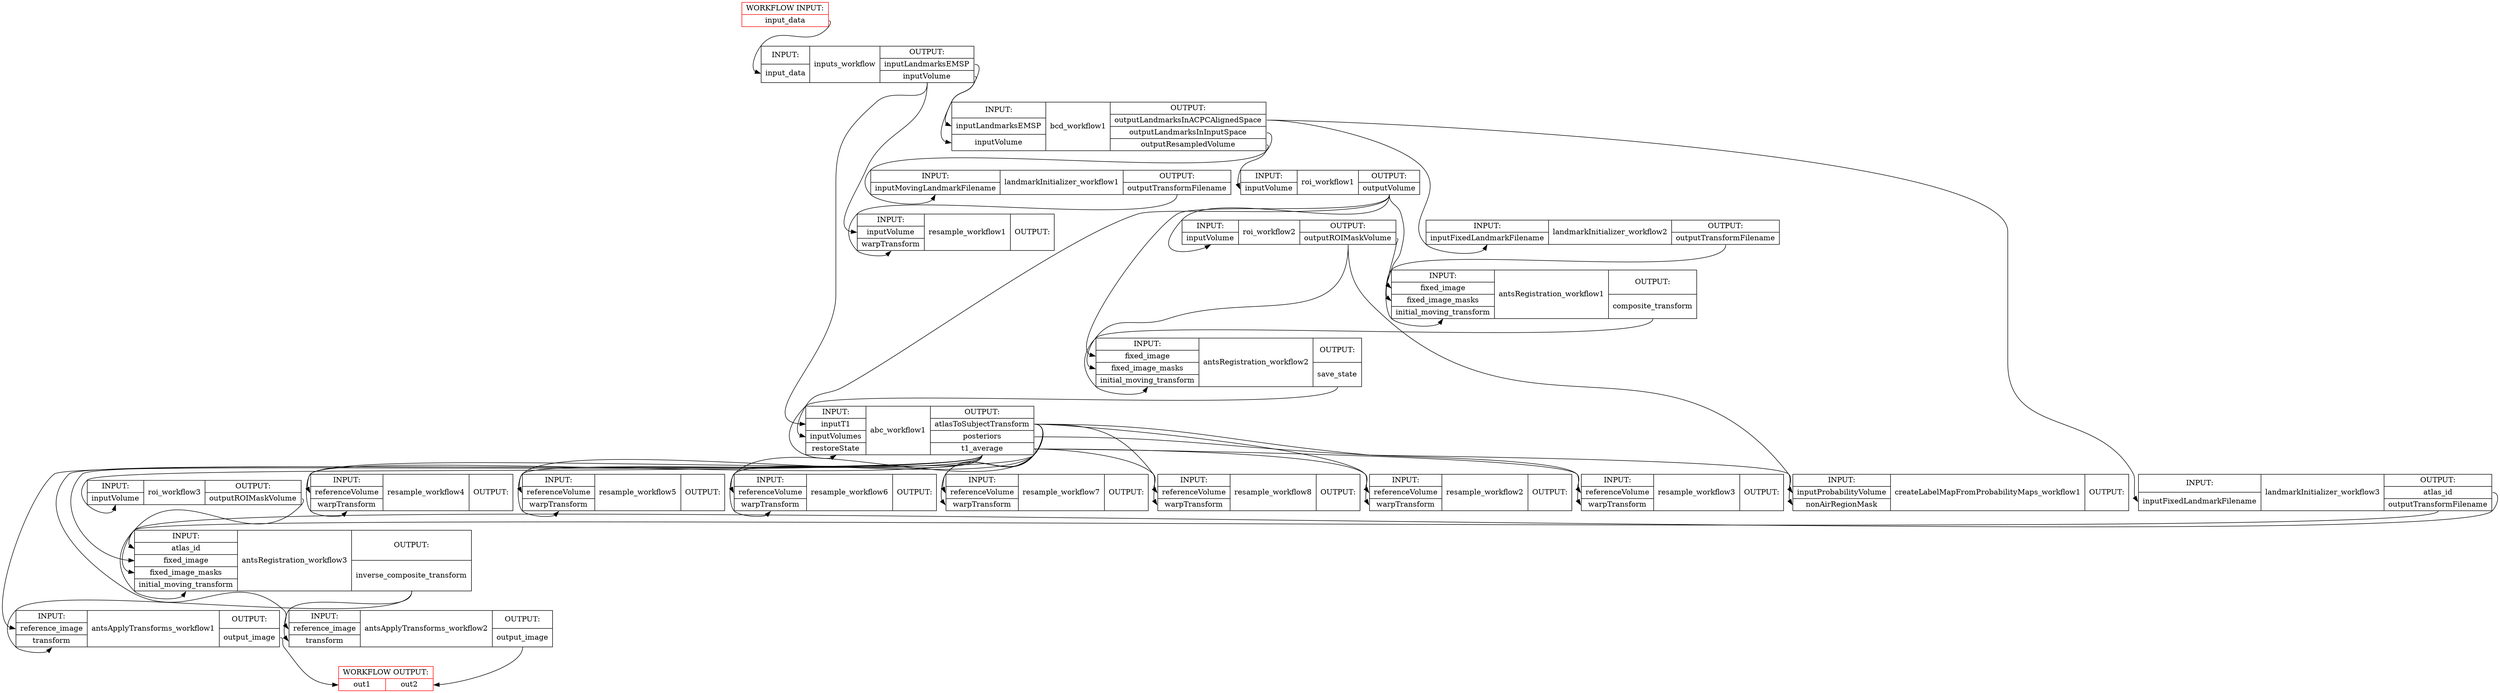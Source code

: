 digraph structs {
node [shape=record];
struct_inputs_workflow [shape=record, label="{INPUT: | <input_data> input_data} | inputs_workflow | {OUTPUT: | <inputLandmarksEMSP> inputLandmarksEMSP | <inputVolume> inputVolume}"];
struct_processing_node:input_data -> struct_inputs_workflow:input_data;
struct_processing_node [color=red, label="{WORKFLOW INPUT: | {<input_data> input_data}}"];
struct_processing_node_out [color=red, label="{WORKFLOW OUTPUT: | {<out1> out1 | <out2> out2}}"];
struct_antsApplyTransforms_workflow1:output_image -> struct_processing_node_out:out1;
struct_antsApplyTransforms_workflow2:output_image -> struct_processing_node_out:out2;
struct_bcd_workflow1 [shape=record, label="{INPUT: | <inputLandmarksEMSP> inputLandmarksEMSP | <inputVolume> inputVolume} | bcd_workflow1 | {OUTPUT: | <outputLandmarksInACPCAlignedSpace> outputLandmarksInACPCAlignedSpace | <outputLandmarksInInputSpace> outputLandmarksInInputSpace | <outputResampledVolume> outputResampledVolume}"];
struct_inputs_workflow:inputVolume -> struct_bcd_workflow1:inputVolume;
struct_inputs_workflow:inputLandmarksEMSP -> struct_bcd_workflow1:inputLandmarksEMSP;
struct_roi_workflow1 [shape=record, label="{INPUT: | <inputVolume> inputVolume} | roi_workflow1 | {OUTPUT: | <outputVolume> outputVolume}"];
struct_bcd_workflow1:outputResampledVolume -> struct_roi_workflow1:inputVolume;
struct_landmarkInitializer_workflow1 [shape=record, label="{INPUT: | <inputMovingLandmarkFilename> inputMovingLandmarkFilename} | landmarkInitializer_workflow1 | {OUTPUT: | <outputTransformFilename> outputTransformFilename}"];
struct_bcd_workflow1:outputLandmarksInInputSpace -> struct_landmarkInitializer_workflow1:inputMovingLandmarkFilename;
struct_landmarkInitializer_workflow2 [shape=record, label="{INPUT: | <inputFixedLandmarkFilename> inputFixedLandmarkFilename} | landmarkInitializer_workflow2 | {OUTPUT: | <outputTransformFilename> outputTransformFilename}"];
struct_bcd_workflow1:outputLandmarksInACPCAlignedSpace -> struct_landmarkInitializer_workflow2:inputFixedLandmarkFilename;
struct_resample_workflow1 [shape=record, label="{INPUT: | <inputVolume> inputVolume | <warpTransform> warpTransform} | resample_workflow1 | {OUTPUT:}"];
struct_inputs_workflow:inputVolume -> struct_resample_workflow1:inputVolume;
struct_landmarkInitializer_workflow1:outputTransformFilename -> struct_resample_workflow1:warpTransform;
struct_roi_workflow2 [shape=record, label="{INPUT: | <inputVolume> inputVolume} | roi_workflow2 | {OUTPUT: | <outputROIMaskVolume> outputROIMaskVolume}"];
struct_roi_workflow1:outputVolume -> struct_roi_workflow2:inputVolume;
struct_antsRegistration_workflow1 [shape=record, label="{INPUT: | <fixed_image> fixed_image | <fixed_image_masks> fixed_image_masks | <initial_moving_transform> initial_moving_transform} | antsRegistration_workflow1 | {OUTPUT: | <composite_transform> composite_transform}"];
struct_roi_workflow1:outputVolume -> struct_antsRegistration_workflow1:fixed_image;
struct_roi_workflow2:outputROIMaskVolume -> struct_antsRegistration_workflow1:fixed_image_masks;
struct_landmarkInitializer_workflow2:outputTransformFilename -> struct_antsRegistration_workflow1:initial_moving_transform;
struct_antsRegistration_workflow2 [shape=record, label="{INPUT: | <fixed_image> fixed_image | <fixed_image_masks> fixed_image_masks | <initial_moving_transform> initial_moving_transform} | antsRegistration_workflow2 | {OUTPUT: | <save_state> save_state}"];
struct_roi_workflow1:outputVolume -> struct_antsRegistration_workflow2:fixed_image;
struct_roi_workflow2:outputROIMaskVolume -> struct_antsRegistration_workflow2:fixed_image_masks;
struct_antsRegistration_workflow1:composite_transform -> struct_antsRegistration_workflow2:initial_moving_transform;
struct_abc_workflow1 [shape=record, label="{INPUT: | <inputT1> inputT1 | <inputVolumes> inputVolumes | <restoreState> restoreState} | abc_workflow1 | {OUTPUT: | <atlasToSubjectTransform> atlasToSubjectTransform | <posteriors> posteriors | <t1_average> t1_average}"];
struct_roi_workflow1:outputVolume -> struct_abc_workflow1:inputVolumes;
struct_inputs_workflow:inputVolume -> struct_abc_workflow1:inputT1;
struct_antsRegistration_workflow2:save_state -> struct_abc_workflow1:restoreState;
struct_resample_workflow2 [shape=record, label="{INPUT: | <referenceVolume> referenceVolume | <warpTransform> warpTransform} | resample_workflow2 | {OUTPUT:}"];
struct_abc_workflow1:t1_average -> struct_resample_workflow2:referenceVolume;
struct_abc_workflow1:atlasToSubjectTransform -> struct_resample_workflow2:warpTransform;
struct_resample_workflow3 [shape=record, label="{INPUT: | <referenceVolume> referenceVolume | <warpTransform> warpTransform} | resample_workflow3 | {OUTPUT:}"];
struct_abc_workflow1:t1_average -> struct_resample_workflow3:referenceVolume;
struct_abc_workflow1:atlasToSubjectTransform -> struct_resample_workflow3:warpTransform;
struct_resample_workflow4 [shape=record, label="{INPUT: | <referenceVolume> referenceVolume | <warpTransform> warpTransform} | resample_workflow4 | {OUTPUT:}"];
struct_abc_workflow1:t1_average -> struct_resample_workflow4:referenceVolume;
struct_abc_workflow1:atlasToSubjectTransform -> struct_resample_workflow4:warpTransform;
struct_resample_workflow5 [shape=record, label="{INPUT: | <referenceVolume> referenceVolume | <warpTransform> warpTransform} | resample_workflow5 | {OUTPUT:}"];
struct_abc_workflow1:t1_average -> struct_resample_workflow5:referenceVolume;
struct_abc_workflow1:atlasToSubjectTransform -> struct_resample_workflow5:warpTransform;
struct_resample_workflow6 [shape=record, label="{INPUT: | <referenceVolume> referenceVolume | <warpTransform> warpTransform} | resample_workflow6 | {OUTPUT:}"];
struct_abc_workflow1:t1_average -> struct_resample_workflow6:referenceVolume;
struct_abc_workflow1:atlasToSubjectTransform -> struct_resample_workflow6:warpTransform;
struct_resample_workflow7 [shape=record, label="{INPUT: | <referenceVolume> referenceVolume | <warpTransform> warpTransform} | resample_workflow7 | {OUTPUT:}"];
struct_abc_workflow1:t1_average -> struct_resample_workflow7:referenceVolume;
struct_abc_workflow1:atlasToSubjectTransform -> struct_resample_workflow7:warpTransform;
struct_resample_workflow8 [shape=record, label="{INPUT: | <referenceVolume> referenceVolume | <warpTransform> warpTransform} | resample_workflow8 | {OUTPUT:}"];
struct_abc_workflow1:t1_average -> struct_resample_workflow8:referenceVolume;
struct_abc_workflow1:atlasToSubjectTransform -> struct_resample_workflow8:warpTransform;
struct_createLabelMapFromProbabilityMaps_workflow1 [shape=record, label="{INPUT: | <inputProbabilityVolume> inputProbabilityVolume | <nonAirRegionMask> nonAirRegionMask} | createLabelMapFromProbabilityMaps_workflow1 | {OUTPUT:}"];
struct_abc_workflow1:posteriors -> struct_createLabelMapFromProbabilityMaps_workflow1:inputProbabilityVolume;
struct_roi_workflow2:outputROIMaskVolume -> struct_createLabelMapFromProbabilityMaps_workflow1:nonAirRegionMask;
struct_landmarkInitializer_workflow3 [shape=record, label="{INPUT: | <inputFixedLandmarkFilename> inputFixedLandmarkFilename} | landmarkInitializer_workflow3 | {OUTPUT: | <atlas_id> atlas_id | <outputTransformFilename> outputTransformFilename}"];
struct_bcd_workflow1:outputLandmarksInACPCAlignedSpace -> struct_landmarkInitializer_workflow3:inputFixedLandmarkFilename;
struct_roi_workflow3 [shape=record, label="{INPUT: | <inputVolume> inputVolume} | roi_workflow3 | {OUTPUT: | <outputROIMaskVolume> outputROIMaskVolume}"];
struct_abc_workflow1:t1_average -> struct_roi_workflow3:inputVolume;
struct_antsRegistration_workflow3 [shape=record, label="{INPUT: | <atlas_id> atlas_id | <fixed_image> fixed_image | <fixed_image_masks> fixed_image_masks | <initial_moving_transform> initial_moving_transform} | antsRegistration_workflow3 | {OUTPUT: | <inverse_composite_transform> inverse_composite_transform}"];
struct_abc_workflow1:t1_average -> struct_antsRegistration_workflow3:fixed_image;
struct_roi_workflow3:outputROIMaskVolume -> struct_antsRegistration_workflow3:fixed_image_masks;
struct_landmarkInitializer_workflow3:outputTransformFilename -> struct_antsRegistration_workflow3:initial_moving_transform;
struct_landmarkInitializer_workflow3:atlas_id -> struct_antsRegistration_workflow3:atlas_id;
struct_antsApplyTransforms_workflow1 [shape=record, label="{INPUT: | <reference_image> reference_image | <transform> transform} | antsApplyTransforms_workflow1 | {OUTPUT: | <output_image> output_image}"];
struct_abc_workflow1:t1_average -> struct_antsApplyTransforms_workflow1:reference_image;
struct_antsRegistration_workflow3:inverse_composite_transform -> struct_antsApplyTransforms_workflow1:transform;
struct_antsApplyTransforms_workflow2 [shape=record, label="{INPUT: | <reference_image> reference_image | <transform> transform} | antsApplyTransforms_workflow2 | {OUTPUT: | <output_image> output_image}"];
struct_abc_workflow1:t1_average -> struct_antsApplyTransforms_workflow2:reference_image;
struct_antsRegistration_workflow3:inverse_composite_transform -> struct_antsApplyTransforms_workflow2:transform;
}